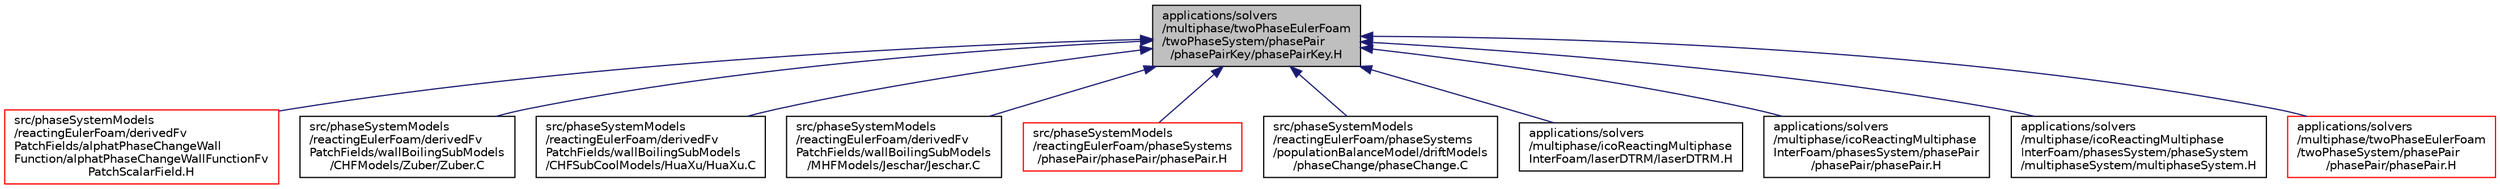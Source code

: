 digraph "applications/solvers/multiphase/twoPhaseEulerFoam/twoPhaseSystem/phasePair/phasePairKey/phasePairKey.H"
{
  bgcolor="transparent";
  edge [fontname="Helvetica",fontsize="10",labelfontname="Helvetica",labelfontsize="10"];
  node [fontname="Helvetica",fontsize="10",shape=record];
  Node1 [label="applications/solvers\l/multiphase/twoPhaseEulerFoam\l/twoPhaseSystem/phasePair\l/phasePairKey/phasePairKey.H",height=0.2,width=0.4,color="black", fillcolor="grey75", style="filled" fontcolor="black"];
  Node1 -> Node2 [dir="back",color="midnightblue",fontsize="10",style="solid",fontname="Helvetica"];
  Node2 [label="src/phaseSystemModels\l/reactingEulerFoam/derivedFv\lPatchFields/alphatPhaseChangeWall\lFunction/alphatPhaseChangeWallFunctionFv\lPatchScalarField.H",height=0.2,width=0.4,color="red",URL="$alphatPhaseChangeWallFunctionFvPatchScalarField_8H.html"];
  Node1 -> Node3 [dir="back",color="midnightblue",fontsize="10",style="solid",fontname="Helvetica"];
  Node3 [label="src/phaseSystemModels\l/reactingEulerFoam/derivedFv\lPatchFields/wallBoilingSubModels\l/CHFModels/Zuber/Zuber.C",height=0.2,width=0.4,color="black",URL="$Zuber_8C.html"];
  Node1 -> Node4 [dir="back",color="midnightblue",fontsize="10",style="solid",fontname="Helvetica"];
  Node4 [label="src/phaseSystemModels\l/reactingEulerFoam/derivedFv\lPatchFields/wallBoilingSubModels\l/CHFSubCoolModels/HuaXu/HuaXu.C",height=0.2,width=0.4,color="black",URL="$HuaXu_8C.html"];
  Node1 -> Node5 [dir="back",color="midnightblue",fontsize="10",style="solid",fontname="Helvetica"];
  Node5 [label="src/phaseSystemModels\l/reactingEulerFoam/derivedFv\lPatchFields/wallBoilingSubModels\l/MHFModels/Jeschar/Jeschar.C",height=0.2,width=0.4,color="black",URL="$Jeschar_8C.html"];
  Node1 -> Node6 [dir="back",color="midnightblue",fontsize="10",style="solid",fontname="Helvetica"];
  Node6 [label="src/phaseSystemModels\l/reactingEulerFoam/phaseSystems\l/phasePair/phasePair/phasePair.H",height=0.2,width=0.4,color="red",URL="$src_2phaseSystemModels_2reactingEulerFoam_2phaseSystems_2phasePair_2phasePair_2phasePair_8H.html"];
  Node1 -> Node7 [dir="back",color="midnightblue",fontsize="10",style="solid",fontname="Helvetica"];
  Node7 [label="src/phaseSystemModels\l/reactingEulerFoam/phaseSystems\l/populationBalanceModel/driftModels\l/phaseChange/phaseChange.C",height=0.2,width=0.4,color="black",URL="$phaseSystems_2populationBalanceModel_2driftModels_2phaseChange_2phaseChange_8C.html"];
  Node1 -> Node8 [dir="back",color="midnightblue",fontsize="10",style="solid",fontname="Helvetica"];
  Node8 [label="applications/solvers\l/multiphase/icoReactingMultiphase\lInterFoam/laserDTRM/laserDTRM.H",height=0.2,width=0.4,color="black",URL="$laserDTRM_8H.html"];
  Node1 -> Node9 [dir="back",color="midnightblue",fontsize="10",style="solid",fontname="Helvetica"];
  Node9 [label="applications/solvers\l/multiphase/icoReactingMultiphase\lInterFoam/phasesSystem/phasePair\l/phasePair/phasePair.H",height=0.2,width=0.4,color="black",URL="$applications_2solvers_2multiphase_2icoReactingMultiphaseInterFoam_2phasesSystem_2phasePair_2phasePair_2phasePair_8H.html"];
  Node1 -> Node10 [dir="back",color="midnightblue",fontsize="10",style="solid",fontname="Helvetica"];
  Node10 [label="applications/solvers\l/multiphase/icoReactingMultiphase\lInterFoam/phasesSystem/phaseSystem\l/multiphaseSystem/multiphaseSystem.H",height=0.2,width=0.4,color="black",URL="$applications_2solvers_2multiphase_2icoReactingMultiphaseInterFoam_2phasesSystem_2phaseSystem_2mu302e0b15136686b5fd7ef315eaebfd3c.html"];
  Node1 -> Node11 [dir="back",color="midnightblue",fontsize="10",style="solid",fontname="Helvetica"];
  Node11 [label="applications/solvers\l/multiphase/twoPhaseEulerFoam\l/twoPhaseSystem/phasePair\l/phasePair/phasePair.H",height=0.2,width=0.4,color="red",URL="$applications_2solvers_2multiphase_2twoPhaseEulerFoam_2twoPhaseSystem_2phasePair_2phasePair_2phasePair_8H.html"];
}
